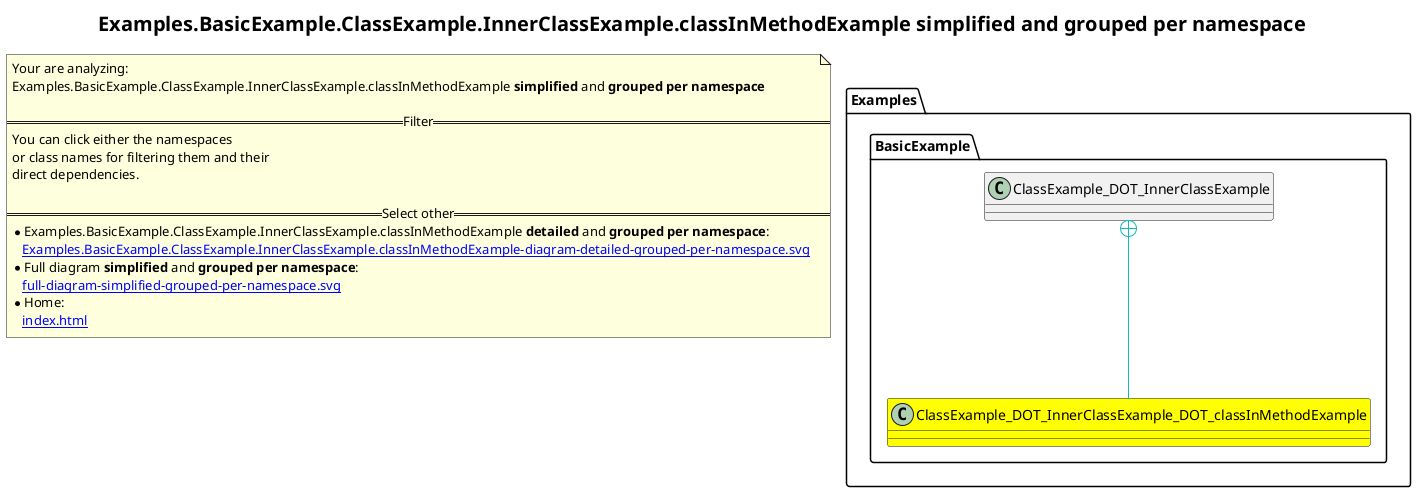 @startuml
skinparam linetype ortho
title <size:20>Examples.BasicExample.ClassExample.InnerClassExample.classInMethodExample **simplified** and **grouped per namespace**</size>
note "Your are analyzing:\nExamples.BasicExample.ClassExample.InnerClassExample.classInMethodExample **simplified** and **grouped per namespace**\n\n==Filter==\nYou can click either the namespaces \nor class names for filtering them and their\ndirect dependencies.\n\n==Select other==\n* Examples.BasicExample.ClassExample.InnerClassExample.classInMethodExample **detailed** and **grouped per namespace**:\n   [[Examples.BasicExample.ClassExample.InnerClassExample.classInMethodExample-diagram-detailed-grouped-per-namespace.svg]]\n* Full diagram **simplified** and **grouped per namespace**:\n   [[full-diagram-simplified-grouped-per-namespace.svg]]\n* Home:\n   [[index.html]]" as FloatingNote
namespace Examples [[Examples-diagram-simplified-grouped-per-namespace.svg]] {
namespace Examples.BasicExample [[Examples.BasicExample-diagram-simplified-grouped-per-namespace.svg]] {
  class Examples.BasicExample.ClassExample_DOT_InnerClassExample_DOT_classInMethodExample [[Examples.BasicExample.ClassExample.InnerClassExample.classInMethodExample-diagram-simplified-grouped-per-namespace.svg]] #yellow {
  }
  class Examples.BasicExample.ClassExample_DOT_InnerClassExample [[Examples.BasicExample.ClassExample.InnerClassExample-diagram-simplified-grouped-per-namespace.svg]]  {
  }
'Compared namespace Examples.BasicExample [[Examples.BasicExample-diagram-simplified-grouped-per-namespace.svg]] { with last element of   }
' Closing all previous_sub_namespace_list namespace None because file analysis is finished.
' Closing namespace BasicExample
}
' Closing namespace Examples
}
 ' *************************************** 
 ' *************************************** 
 ' *************************************** 
' Class relations extracted from namespace:
' Examples.BasicExample
Examples.BasicExample.ClassExample_DOT_InnerClassExample +-[#10BBBB]- Examples.BasicExample.ClassExample_DOT_InnerClassExample_DOT_classInMethodExample 
@enduml